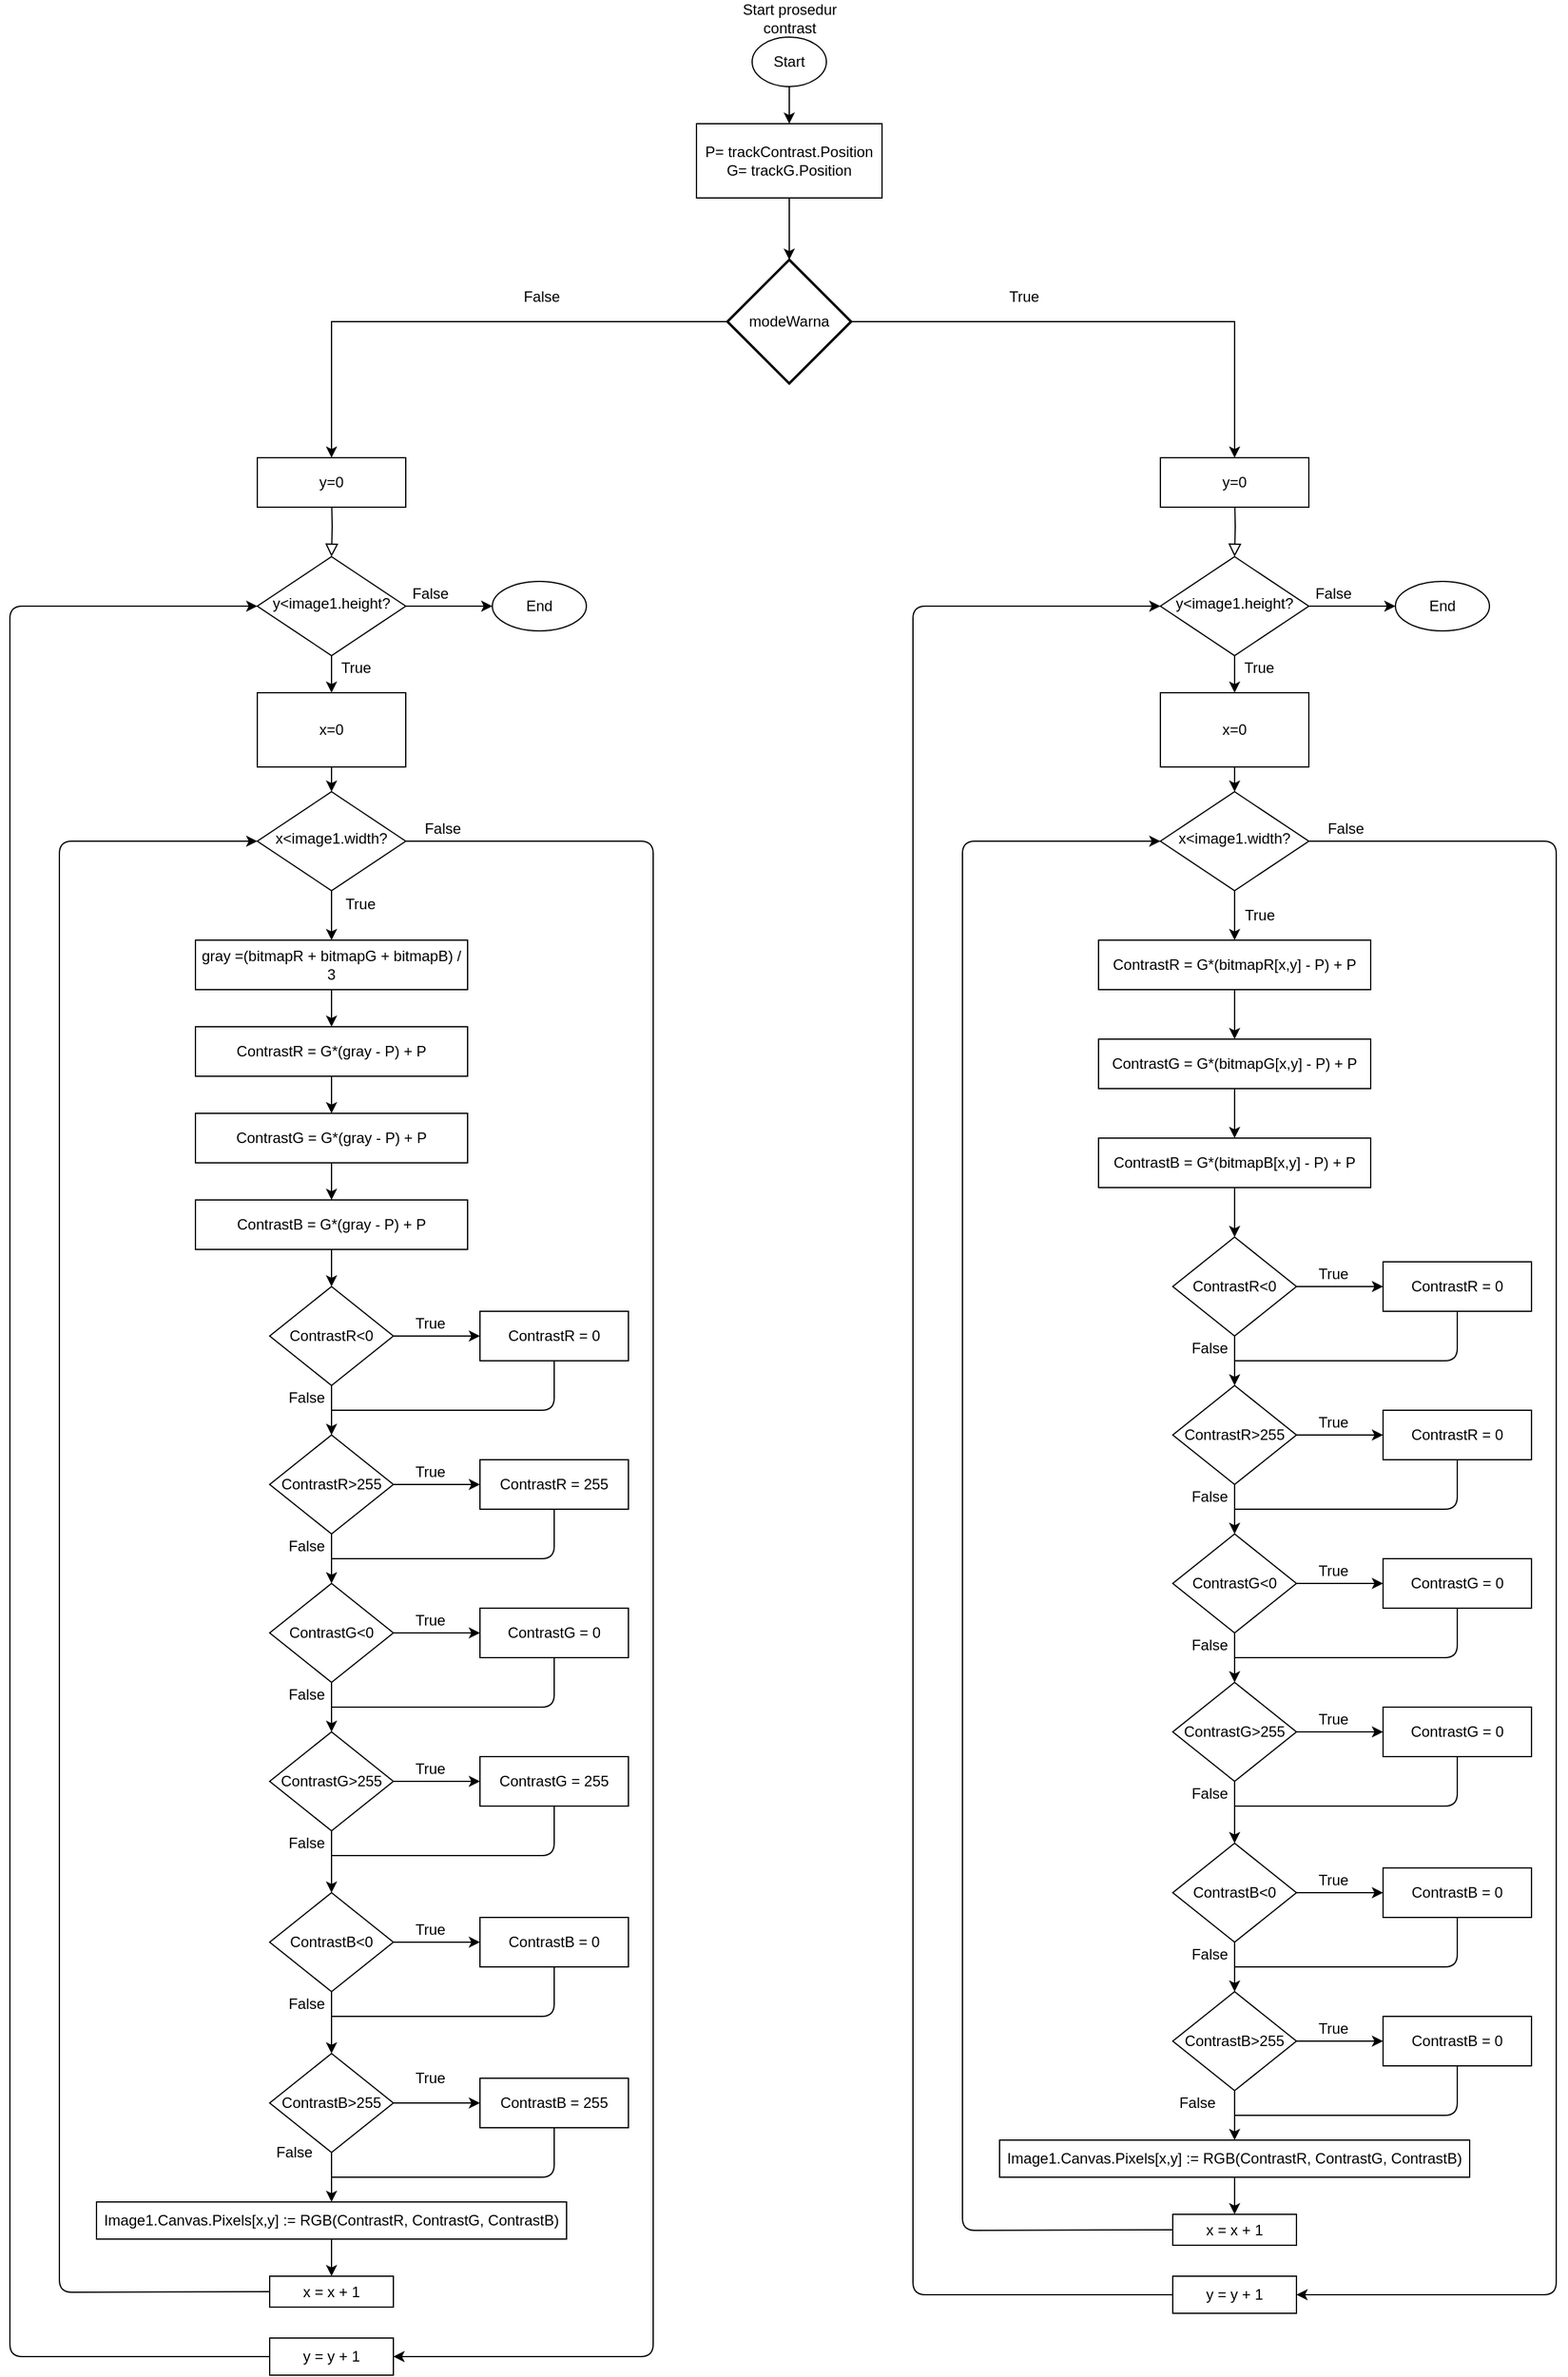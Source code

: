 <mxfile version="13.7.8" type="device"><diagram id="C5RBs43oDa-KdzZeNtuy" name="Page-1"><mxGraphModel dx="1695" dy="1648" grid="1" gridSize="10" guides="0" tooltips="1" connect="1" arrows="1" fold="1" page="1" pageScale="1" pageWidth="827" pageHeight="1169" math="0" shadow="0"><root><mxCell id="WIyWlLk6GJQsqaUBKTNV-0"/><mxCell id="WIyWlLk6GJQsqaUBKTNV-1" parent="WIyWlLk6GJQsqaUBKTNV-0"/><mxCell id="WIyWlLk6GJQsqaUBKTNV-2" value="" style="rounded=0;html=1;jettySize=auto;orthogonalLoop=1;fontSize=11;endArrow=block;endFill=0;endSize=8;strokeWidth=1;shadow=0;labelBackgroundColor=none;edgeStyle=orthogonalEdgeStyle;" parent="WIyWlLk6GJQsqaUBKTNV-1" target="WIyWlLk6GJQsqaUBKTNV-6" edge="1"><mxGeometry relative="1" as="geometry"><mxPoint x="580" y="280" as="sourcePoint"/></mxGeometry></mxCell><mxCell id="r53oP7SHYZBsYk_jPotE-47" style="edgeStyle=orthogonalEdgeStyle;rounded=0;orthogonalLoop=1;jettySize=auto;html=1;exitX=0.5;exitY=1;exitDx=0;exitDy=0;entryX=0.5;entryY=0;entryDx=0;entryDy=0;" parent="WIyWlLk6GJQsqaUBKTNV-1" source="WIyWlLk6GJQsqaUBKTNV-6" target="r53oP7SHYZBsYk_jPotE-46" edge="1"><mxGeometry relative="1" as="geometry"/></mxCell><mxCell id="WIyWlLk6GJQsqaUBKTNV-6" value="y&amp;lt;image1.height?" style="rhombus;whiteSpace=wrap;html=1;shadow=0;fontFamily=Helvetica;fontSize=12;align=center;strokeWidth=1;spacing=6;spacingTop=-4;" parent="WIyWlLk6GJQsqaUBKTNV-1" vertex="1"><mxGeometry x="520" y="330" width="120" height="80" as="geometry"/></mxCell><mxCell id="r53oP7SHYZBsYk_jPotE-50" value="" style="edgeStyle=orthogonalEdgeStyle;rounded=0;orthogonalLoop=1;jettySize=auto;html=1;" parent="WIyWlLk6GJQsqaUBKTNV-1" source="WIyWlLk6GJQsqaUBKTNV-10" target="r53oP7SHYZBsYk_jPotE-49" edge="1"><mxGeometry relative="1" as="geometry"/></mxCell><mxCell id="WIyWlLk6GJQsqaUBKTNV-10" value="x&amp;lt;image1.width?" style="rhombus;whiteSpace=wrap;html=1;shadow=0;fontFamily=Helvetica;fontSize=12;align=center;strokeWidth=1;spacing=6;spacingTop=-4;" parent="WIyWlLk6GJQsqaUBKTNV-1" vertex="1"><mxGeometry x="520" y="520" width="120" height="80" as="geometry"/></mxCell><mxCell id="r53oP7SHYZBsYk_jPotE-42" style="edgeStyle=orthogonalEdgeStyle;rounded=0;orthogonalLoop=1;jettySize=auto;html=1;exitX=0.5;exitY=1;exitDx=0;exitDy=0;entryX=0.5;entryY=0;entryDx=0;entryDy=0;" parent="WIyWlLk6GJQsqaUBKTNV-1" source="r53oP7SHYZBsYk_jPotE-0" target="r53oP7SHYZBsYk_jPotE-40" edge="1"><mxGeometry relative="1" as="geometry"/></mxCell><mxCell id="r53oP7SHYZBsYk_jPotE-0" value="Start" style="ellipse;whiteSpace=wrap;html=1;" parent="WIyWlLk6GJQsqaUBKTNV-1" vertex="1"><mxGeometry x="190" y="-90" width="60" height="40" as="geometry"/></mxCell><mxCell id="r53oP7SHYZBsYk_jPotE-1" value="&lt;div&gt;Start prosedur&lt;/div&gt;&lt;div&gt;contrast&lt;br&gt;&lt;/div&gt;" style="text;html=1;align=center;verticalAlign=middle;resizable=0;points=[];autosize=1;" parent="WIyWlLk6GJQsqaUBKTNV-1" vertex="1"><mxGeometry x="175" y="-120" width="90" height="30" as="geometry"/></mxCell><mxCell id="r53oP7SHYZBsYk_jPotE-4" value="End" style="ellipse;whiteSpace=wrap;html=1;" parent="WIyWlLk6GJQsqaUBKTNV-1" vertex="1"><mxGeometry x="710" y="350" width="76" height="40" as="geometry"/></mxCell><mxCell id="r53oP7SHYZBsYk_jPotE-5" value="False" style="text;html=1;strokeColor=none;fillColor=none;align=center;verticalAlign=middle;whiteSpace=wrap;rounded=0;" parent="WIyWlLk6GJQsqaUBKTNV-1" vertex="1"><mxGeometry x="640" y="350" width="40" height="20" as="geometry"/></mxCell><mxCell id="r53oP7SHYZBsYk_jPotE-6" value="" style="endArrow=classic;html=1;exitX=1;exitY=0.5;exitDx=0;exitDy=0;entryX=0;entryY=0.5;entryDx=0;entryDy=0;" parent="WIyWlLk6GJQsqaUBKTNV-1" source="WIyWlLk6GJQsqaUBKTNV-6" target="r53oP7SHYZBsYk_jPotE-4" edge="1"><mxGeometry width="50" height="50" relative="1" as="geometry"><mxPoint x="750" y="350" as="sourcePoint"/><mxPoint x="800" y="300" as="targetPoint"/></mxGeometry></mxCell><mxCell id="r53oP7SHYZBsYk_jPotE-9" value="True" style="text;html=1;strokeColor=none;fillColor=none;align=center;verticalAlign=middle;whiteSpace=wrap;rounded=0;" parent="WIyWlLk6GJQsqaUBKTNV-1" vertex="1"><mxGeometry x="580" y="410" width="40" height="20" as="geometry"/></mxCell><mxCell id="r53oP7SHYZBsYk_jPotE-20" value="True" style="text;html=1;align=center;verticalAlign=middle;resizable=0;points=[];autosize=1;" parent="WIyWlLk6GJQsqaUBKTNV-1" vertex="1"><mxGeometry x="580" y="610" width="40" height="20" as="geometry"/></mxCell><mxCell id="r53oP7SHYZBsYk_jPotE-59" value="" style="edgeStyle=orthogonalEdgeStyle;rounded=0;orthogonalLoop=1;jettySize=auto;html=1;" parent="WIyWlLk6GJQsqaUBKTNV-1" source="r53oP7SHYZBsYk_jPotE-31" target="r53oP7SHYZBsYk_jPotE-58" edge="1"><mxGeometry relative="1" as="geometry"/></mxCell><mxCell id="r53oP7SHYZBsYk_jPotE-31" value="ContrastR&amp;lt;0" style="rhombus;whiteSpace=wrap;html=1;" parent="WIyWlLk6GJQsqaUBKTNV-1" vertex="1"><mxGeometry x="530" y="880" width="100" height="80" as="geometry"/></mxCell><mxCell id="r53oP7SHYZBsYk_jPotE-32" value="" style="endArrow=classic;html=1;exitX=1;exitY=0.5;exitDx=0;exitDy=0;entryX=0;entryY=0.5;entryDx=0;entryDy=0;" parent="WIyWlLk6GJQsqaUBKTNV-1" source="r53oP7SHYZBsYk_jPotE-31" target="r53oP7SHYZBsYk_jPotE-56" edge="1"><mxGeometry width="50" height="50" relative="1" as="geometry"><mxPoint x="730" y="850" as="sourcePoint"/><mxPoint x="660" y="920" as="targetPoint"/></mxGeometry></mxCell><mxCell id="r53oP7SHYZBsYk_jPotE-35" value="y=0" style="rounded=0;whiteSpace=wrap;html=1;" parent="WIyWlLk6GJQsqaUBKTNV-1" vertex="1"><mxGeometry x="520" y="250" width="120" height="40" as="geometry"/></mxCell><mxCell id="7foTapLUcO082Q525-fs-1" style="edgeStyle=orthogonalEdgeStyle;rounded=0;orthogonalLoop=1;jettySize=auto;html=1;entryX=0.5;entryY=0;entryDx=0;entryDy=0;entryPerimeter=0;" parent="WIyWlLk6GJQsqaUBKTNV-1" source="r53oP7SHYZBsYk_jPotE-40" target="7foTapLUcO082Q525-fs-0" edge="1"><mxGeometry relative="1" as="geometry"/></mxCell><mxCell id="r53oP7SHYZBsYk_jPotE-40" value="&lt;div&gt;P= trackContrast.Position&lt;/div&gt;&lt;div&gt;G= trackG.Position&lt;br&gt;&lt;/div&gt;" style="rounded=0;whiteSpace=wrap;html=1;" parent="WIyWlLk6GJQsqaUBKTNV-1" vertex="1"><mxGeometry x="145" y="-20" width="150" height="60" as="geometry"/></mxCell><mxCell id="r53oP7SHYZBsYk_jPotE-48" style="edgeStyle=orthogonalEdgeStyle;rounded=0;orthogonalLoop=1;jettySize=auto;html=1;exitX=0.5;exitY=1;exitDx=0;exitDy=0;entryX=0.5;entryY=0;entryDx=0;entryDy=0;" parent="WIyWlLk6GJQsqaUBKTNV-1" source="r53oP7SHYZBsYk_jPotE-46" target="WIyWlLk6GJQsqaUBKTNV-10" edge="1"><mxGeometry relative="1" as="geometry"/></mxCell><mxCell id="r53oP7SHYZBsYk_jPotE-46" value="x=0" style="rounded=0;whiteSpace=wrap;html=1;" parent="WIyWlLk6GJQsqaUBKTNV-1" vertex="1"><mxGeometry x="520" y="440" width="120" height="60" as="geometry"/></mxCell><mxCell id="r53oP7SHYZBsYk_jPotE-53" style="edgeStyle=orthogonalEdgeStyle;rounded=0;orthogonalLoop=1;jettySize=auto;html=1;exitX=0.5;exitY=1;exitDx=0;exitDy=0;entryX=0.5;entryY=0;entryDx=0;entryDy=0;" parent="WIyWlLk6GJQsqaUBKTNV-1" source="r53oP7SHYZBsYk_jPotE-49" target="r53oP7SHYZBsYk_jPotE-51" edge="1"><mxGeometry relative="1" as="geometry"/></mxCell><mxCell id="r53oP7SHYZBsYk_jPotE-49" value="ContrastR = G*(bitmapR[x,y] - P) + P&lt;br&gt;" style="rounded=0;whiteSpace=wrap;html=1;" parent="WIyWlLk6GJQsqaUBKTNV-1" vertex="1"><mxGeometry x="470" y="640" width="220" height="40" as="geometry"/></mxCell><mxCell id="r53oP7SHYZBsYk_jPotE-54" style="edgeStyle=orthogonalEdgeStyle;rounded=0;orthogonalLoop=1;jettySize=auto;html=1;exitX=0.5;exitY=1;exitDx=0;exitDy=0;" parent="WIyWlLk6GJQsqaUBKTNV-1" source="r53oP7SHYZBsYk_jPotE-51" target="r53oP7SHYZBsYk_jPotE-52" edge="1"><mxGeometry relative="1" as="geometry"/></mxCell><mxCell id="r53oP7SHYZBsYk_jPotE-51" value="ContrastG = G*(bitmapG[x,y] - P) + P" style="rounded=0;whiteSpace=wrap;html=1;" parent="WIyWlLk6GJQsqaUBKTNV-1" vertex="1"><mxGeometry x="470" y="720" width="220" height="40" as="geometry"/></mxCell><mxCell id="r53oP7SHYZBsYk_jPotE-55" style="edgeStyle=orthogonalEdgeStyle;rounded=0;orthogonalLoop=1;jettySize=auto;html=1;exitX=0.5;exitY=1;exitDx=0;exitDy=0;entryX=0.5;entryY=0;entryDx=0;entryDy=0;" parent="WIyWlLk6GJQsqaUBKTNV-1" source="r53oP7SHYZBsYk_jPotE-52" target="r53oP7SHYZBsYk_jPotE-31" edge="1"><mxGeometry relative="1" as="geometry"/></mxCell><mxCell id="r53oP7SHYZBsYk_jPotE-52" value="ContrastB = G*(bitmapB[x,y] - P) + P" style="rounded=0;whiteSpace=wrap;html=1;" parent="WIyWlLk6GJQsqaUBKTNV-1" vertex="1"><mxGeometry x="470" y="800" width="220" height="40" as="geometry"/></mxCell><mxCell id="r53oP7SHYZBsYk_jPotE-56" value="ContrastR = 0" style="rounded=0;whiteSpace=wrap;html=1;" parent="WIyWlLk6GJQsqaUBKTNV-1" vertex="1"><mxGeometry x="700" y="900" width="120" height="40" as="geometry"/></mxCell><mxCell id="r53oP7SHYZBsYk_jPotE-57" value="True" style="text;html=1;strokeColor=none;fillColor=none;align=center;verticalAlign=middle;whiteSpace=wrap;rounded=0;" parent="WIyWlLk6GJQsqaUBKTNV-1" vertex="1"><mxGeometry x="640" y="900" width="40" height="20" as="geometry"/></mxCell><mxCell id="r53oP7SHYZBsYk_jPotE-63" value="" style="edgeStyle=orthogonalEdgeStyle;rounded=0;orthogonalLoop=1;jettySize=auto;html=1;" parent="WIyWlLk6GJQsqaUBKTNV-1" source="r53oP7SHYZBsYk_jPotE-58" target="r53oP7SHYZBsYk_jPotE-62" edge="1"><mxGeometry relative="1" as="geometry"/></mxCell><mxCell id="r53oP7SHYZBsYk_jPotE-68" value="" style="edgeStyle=orthogonalEdgeStyle;rounded=0;orthogonalLoop=1;jettySize=auto;html=1;" parent="WIyWlLk6GJQsqaUBKTNV-1" source="r53oP7SHYZBsYk_jPotE-58" target="r53oP7SHYZBsYk_jPotE-64" edge="1"><mxGeometry relative="1" as="geometry"/></mxCell><mxCell id="r53oP7SHYZBsYk_jPotE-58" value="ContrastR&amp;gt;255" style="rhombus;whiteSpace=wrap;html=1;" parent="WIyWlLk6GJQsqaUBKTNV-1" vertex="1"><mxGeometry x="530" y="1000" width="100" height="80" as="geometry"/></mxCell><mxCell id="r53oP7SHYZBsYk_jPotE-60" value="" style="endArrow=none;html=1;entryX=0.5;entryY=1;entryDx=0;entryDy=0;" parent="WIyWlLk6GJQsqaUBKTNV-1" target="r53oP7SHYZBsYk_jPotE-56" edge="1"><mxGeometry width="50" height="50" relative="1" as="geometry"><mxPoint x="580" y="980" as="sourcePoint"/><mxPoint x="750" y="940" as="targetPoint"/><Array as="points"><mxPoint x="760" y="980"/></Array></mxGeometry></mxCell><mxCell id="r53oP7SHYZBsYk_jPotE-61" value="False" style="text;html=1;strokeColor=none;fillColor=none;align=center;verticalAlign=middle;whiteSpace=wrap;rounded=0;" parent="WIyWlLk6GJQsqaUBKTNV-1" vertex="1"><mxGeometry x="540" y="1450" width="40" height="20" as="geometry"/></mxCell><mxCell id="r53oP7SHYZBsYk_jPotE-62" value="ContrastR = 0" style="rounded=0;whiteSpace=wrap;html=1;" parent="WIyWlLk6GJQsqaUBKTNV-1" vertex="1"><mxGeometry x="700" y="1020" width="120" height="40" as="geometry"/></mxCell><mxCell id="r53oP7SHYZBsYk_jPotE-67" value="" style="edgeStyle=orthogonalEdgeStyle;rounded=0;orthogonalLoop=1;jettySize=auto;html=1;" parent="WIyWlLk6GJQsqaUBKTNV-1" source="r53oP7SHYZBsYk_jPotE-64" target="r53oP7SHYZBsYk_jPotE-66" edge="1"><mxGeometry relative="1" as="geometry"/></mxCell><mxCell id="r53oP7SHYZBsYk_jPotE-72" value="" style="edgeStyle=orthogonalEdgeStyle;rounded=0;orthogonalLoop=1;jettySize=auto;html=1;" parent="WIyWlLk6GJQsqaUBKTNV-1" source="r53oP7SHYZBsYk_jPotE-64" target="r53oP7SHYZBsYk_jPotE-69" edge="1"><mxGeometry relative="1" as="geometry"/></mxCell><mxCell id="r53oP7SHYZBsYk_jPotE-64" value="ContrastG&amp;lt;0" style="rhombus;whiteSpace=wrap;html=1;" parent="WIyWlLk6GJQsqaUBKTNV-1" vertex="1"><mxGeometry x="530" y="1120" width="100" height="80" as="geometry"/></mxCell><mxCell id="r53oP7SHYZBsYk_jPotE-66" value="ContrastG = 0" style="rounded=0;whiteSpace=wrap;html=1;" parent="WIyWlLk6GJQsqaUBKTNV-1" vertex="1"><mxGeometry x="700" y="1140" width="120" height="40" as="geometry"/></mxCell><mxCell id="r53oP7SHYZBsYk_jPotE-71" value="" style="edgeStyle=orthogonalEdgeStyle;rounded=0;orthogonalLoop=1;jettySize=auto;html=1;" parent="WIyWlLk6GJQsqaUBKTNV-1" source="r53oP7SHYZBsYk_jPotE-69" target="r53oP7SHYZBsYk_jPotE-70" edge="1"><mxGeometry relative="1" as="geometry"/></mxCell><mxCell id="r53oP7SHYZBsYk_jPotE-74" value="" style="edgeStyle=orthogonalEdgeStyle;rounded=0;orthogonalLoop=1;jettySize=auto;html=1;" parent="WIyWlLk6GJQsqaUBKTNV-1" source="r53oP7SHYZBsYk_jPotE-69" target="r53oP7SHYZBsYk_jPotE-73" edge="1"><mxGeometry relative="1" as="geometry"/></mxCell><mxCell id="r53oP7SHYZBsYk_jPotE-69" value="ContrastG&amp;gt;255" style="rhombus;whiteSpace=wrap;html=1;" parent="WIyWlLk6GJQsqaUBKTNV-1" vertex="1"><mxGeometry x="530" y="1240" width="100" height="80" as="geometry"/></mxCell><mxCell id="r53oP7SHYZBsYk_jPotE-70" value="ContrastG = 0" style="rounded=0;whiteSpace=wrap;html=1;" parent="WIyWlLk6GJQsqaUBKTNV-1" vertex="1"><mxGeometry x="700" y="1260" width="120" height="40" as="geometry"/></mxCell><mxCell id="r53oP7SHYZBsYk_jPotE-79" value="" style="edgeStyle=orthogonalEdgeStyle;rounded=0;orthogonalLoop=1;jettySize=auto;html=1;" parent="WIyWlLk6GJQsqaUBKTNV-1" source="r53oP7SHYZBsYk_jPotE-73" target="r53oP7SHYZBsYk_jPotE-78" edge="1"><mxGeometry relative="1" as="geometry"/></mxCell><mxCell id="r53oP7SHYZBsYk_jPotE-81" value="" style="edgeStyle=orthogonalEdgeStyle;rounded=0;orthogonalLoop=1;jettySize=auto;html=1;" parent="WIyWlLk6GJQsqaUBKTNV-1" source="r53oP7SHYZBsYk_jPotE-73" target="r53oP7SHYZBsYk_jPotE-80" edge="1"><mxGeometry relative="1" as="geometry"/></mxCell><mxCell id="r53oP7SHYZBsYk_jPotE-73" value="ContrastB&amp;lt;0" style="rhombus;whiteSpace=wrap;html=1;" parent="WIyWlLk6GJQsqaUBKTNV-1" vertex="1"><mxGeometry x="530" y="1370" width="100" height="80" as="geometry"/></mxCell><mxCell id="r53oP7SHYZBsYk_jPotE-75" value="" style="endArrow=none;html=1;entryX=0.5;entryY=1;entryDx=0;entryDy=0;" parent="WIyWlLk6GJQsqaUBKTNV-1" edge="1"><mxGeometry width="50" height="50" relative="1" as="geometry"><mxPoint x="580" y="1100" as="sourcePoint"/><mxPoint x="760" y="1060" as="targetPoint"/><Array as="points"><mxPoint x="760" y="1100"/></Array></mxGeometry></mxCell><mxCell id="r53oP7SHYZBsYk_jPotE-76" value="" style="endArrow=none;html=1;entryX=0.5;entryY=1;entryDx=0;entryDy=0;" parent="WIyWlLk6GJQsqaUBKTNV-1" edge="1"><mxGeometry width="50" height="50" relative="1" as="geometry"><mxPoint x="580" y="1220" as="sourcePoint"/><mxPoint x="760" y="1180" as="targetPoint"/><Array as="points"><mxPoint x="760" y="1220"/></Array></mxGeometry></mxCell><mxCell id="r53oP7SHYZBsYk_jPotE-77" value="" style="endArrow=none;html=1;entryX=0.5;entryY=1;entryDx=0;entryDy=0;" parent="WIyWlLk6GJQsqaUBKTNV-1" edge="1"><mxGeometry width="50" height="50" relative="1" as="geometry"><mxPoint x="580" y="1340" as="sourcePoint"/><mxPoint x="760" y="1300" as="targetPoint"/><Array as="points"><mxPoint x="760" y="1340"/></Array></mxGeometry></mxCell><mxCell id="r53oP7SHYZBsYk_jPotE-78" value="ContrastB = 0" style="rounded=0;whiteSpace=wrap;html=1;" parent="WIyWlLk6GJQsqaUBKTNV-1" vertex="1"><mxGeometry x="700" y="1390" width="120" height="40" as="geometry"/></mxCell><mxCell id="r53oP7SHYZBsYk_jPotE-84" value="" style="edgeStyle=orthogonalEdgeStyle;rounded=0;orthogonalLoop=1;jettySize=auto;html=1;" parent="WIyWlLk6GJQsqaUBKTNV-1" source="r53oP7SHYZBsYk_jPotE-80" target="r53oP7SHYZBsYk_jPotE-82" edge="1"><mxGeometry relative="1" as="geometry"/></mxCell><mxCell id="r53oP7SHYZBsYk_jPotE-101" value="" style="edgeStyle=orthogonalEdgeStyle;rounded=0;orthogonalLoop=1;jettySize=auto;html=1;" parent="WIyWlLk6GJQsqaUBKTNV-1" source="r53oP7SHYZBsYk_jPotE-80" target="r53oP7SHYZBsYk_jPotE-100" edge="1"><mxGeometry relative="1" as="geometry"/></mxCell><mxCell id="r53oP7SHYZBsYk_jPotE-80" value="ContrastB&amp;gt;255" style="rhombus;whiteSpace=wrap;html=1;" parent="WIyWlLk6GJQsqaUBKTNV-1" vertex="1"><mxGeometry x="530" y="1490" width="100" height="80" as="geometry"/></mxCell><mxCell id="r53oP7SHYZBsYk_jPotE-82" value="ContrastB = 0" style="rounded=0;whiteSpace=wrap;html=1;" parent="WIyWlLk6GJQsqaUBKTNV-1" vertex="1"><mxGeometry x="700" y="1510" width="120" height="40" as="geometry"/></mxCell><mxCell id="r53oP7SHYZBsYk_jPotE-85" value="" style="endArrow=none;html=1;entryX=0.5;entryY=1;entryDx=0;entryDy=0;" parent="WIyWlLk6GJQsqaUBKTNV-1" edge="1"><mxGeometry width="50" height="50" relative="1" as="geometry"><mxPoint x="580" y="1470" as="sourcePoint"/><mxPoint x="760" y="1430" as="targetPoint"/><Array as="points"><mxPoint x="760" y="1470"/></Array></mxGeometry></mxCell><mxCell id="r53oP7SHYZBsYk_jPotE-86" value="" style="endArrow=none;html=1;entryX=0.5;entryY=1;entryDx=0;entryDy=0;" parent="WIyWlLk6GJQsqaUBKTNV-1" edge="1"><mxGeometry width="50" height="50" relative="1" as="geometry"><mxPoint x="580" y="1590" as="sourcePoint"/><mxPoint x="760" y="1550" as="targetPoint"/><Array as="points"><mxPoint x="760" y="1590"/></Array></mxGeometry></mxCell><mxCell id="r53oP7SHYZBsYk_jPotE-87" value="True" style="text;html=1;strokeColor=none;fillColor=none;align=center;verticalAlign=middle;whiteSpace=wrap;rounded=0;" parent="WIyWlLk6GJQsqaUBKTNV-1" vertex="1"><mxGeometry x="640" y="1260" width="40" height="20" as="geometry"/></mxCell><mxCell id="r53oP7SHYZBsYk_jPotE-88" value="False" style="text;html=1;strokeColor=none;fillColor=none;align=center;verticalAlign=middle;whiteSpace=wrap;rounded=0;" parent="WIyWlLk6GJQsqaUBKTNV-1" vertex="1"><mxGeometry x="540" y="960" width="40" height="20" as="geometry"/></mxCell><mxCell id="r53oP7SHYZBsYk_jPotE-89" value="True" style="text;html=1;strokeColor=none;fillColor=none;align=center;verticalAlign=middle;whiteSpace=wrap;rounded=0;" parent="WIyWlLk6GJQsqaUBKTNV-1" vertex="1"><mxGeometry x="640" y="1020" width="40" height="20" as="geometry"/></mxCell><mxCell id="r53oP7SHYZBsYk_jPotE-90" value="False" style="text;html=1;strokeColor=none;fillColor=none;align=center;verticalAlign=middle;whiteSpace=wrap;rounded=0;" parent="WIyWlLk6GJQsqaUBKTNV-1" vertex="1"><mxGeometry x="540" y="1200" width="40" height="20" as="geometry"/></mxCell><mxCell id="r53oP7SHYZBsYk_jPotE-91" value="True" style="text;html=1;strokeColor=none;fillColor=none;align=center;verticalAlign=middle;whiteSpace=wrap;rounded=0;" parent="WIyWlLk6GJQsqaUBKTNV-1" vertex="1"><mxGeometry x="640" y="1390" width="40" height="20" as="geometry"/></mxCell><mxCell id="r53oP7SHYZBsYk_jPotE-92" value="False" style="text;html=1;strokeColor=none;fillColor=none;align=center;verticalAlign=middle;whiteSpace=wrap;rounded=0;" parent="WIyWlLk6GJQsqaUBKTNV-1" vertex="1"><mxGeometry x="540" y="1080" width="40" height="20" as="geometry"/></mxCell><mxCell id="r53oP7SHYZBsYk_jPotE-93" value="True" style="text;html=1;strokeColor=none;fillColor=none;align=center;verticalAlign=middle;whiteSpace=wrap;rounded=0;" parent="WIyWlLk6GJQsqaUBKTNV-1" vertex="1"><mxGeometry x="640" y="1140" width="40" height="20" as="geometry"/></mxCell><mxCell id="r53oP7SHYZBsYk_jPotE-94" value="False" style="text;html=1;strokeColor=none;fillColor=none;align=center;verticalAlign=middle;whiteSpace=wrap;rounded=0;" parent="WIyWlLk6GJQsqaUBKTNV-1" vertex="1"><mxGeometry x="540" y="1320" width="40" height="20" as="geometry"/></mxCell><mxCell id="r53oP7SHYZBsYk_jPotE-98" value="True" style="text;html=1;strokeColor=none;fillColor=none;align=center;verticalAlign=middle;whiteSpace=wrap;rounded=0;" parent="WIyWlLk6GJQsqaUBKTNV-1" vertex="1"><mxGeometry x="640" y="1510" width="40" height="20" as="geometry"/></mxCell><mxCell id="r53oP7SHYZBsYk_jPotE-99" value="False" style="text;html=1;strokeColor=none;fillColor=none;align=center;verticalAlign=middle;whiteSpace=wrap;rounded=0;" parent="WIyWlLk6GJQsqaUBKTNV-1" vertex="1"><mxGeometry x="530" y="1570" width="40" height="20" as="geometry"/></mxCell><mxCell id="r53oP7SHYZBsYk_jPotE-105" value="" style="edgeStyle=orthogonalEdgeStyle;rounded=0;orthogonalLoop=1;jettySize=auto;html=1;" parent="WIyWlLk6GJQsqaUBKTNV-1" source="r53oP7SHYZBsYk_jPotE-100" target="r53oP7SHYZBsYk_jPotE-104" edge="1"><mxGeometry relative="1" as="geometry"/></mxCell><mxCell id="r53oP7SHYZBsYk_jPotE-100" value="Image1.Canvas.Pixels[x,y] := RGB(ContrastR, ContrastG, ContrastB)" style="whiteSpace=wrap;html=1;" parent="WIyWlLk6GJQsqaUBKTNV-1" vertex="1"><mxGeometry x="390" y="1610" width="380" height="30" as="geometry"/></mxCell><mxCell id="r53oP7SHYZBsYk_jPotE-104" value="x = x + 1" style="whiteSpace=wrap;html=1;" parent="WIyWlLk6GJQsqaUBKTNV-1" vertex="1"><mxGeometry x="530" y="1670" width="100" height="25" as="geometry"/></mxCell><mxCell id="r53oP7SHYZBsYk_jPotE-106" value="" style="endArrow=classic;html=1;exitX=0;exitY=0.5;exitDx=0;exitDy=0;entryX=0;entryY=0.5;entryDx=0;entryDy=0;" parent="WIyWlLk6GJQsqaUBKTNV-1" source="r53oP7SHYZBsYk_jPotE-104" target="WIyWlLk6GJQsqaUBKTNV-10" edge="1"><mxGeometry width="50" height="50" relative="1" as="geometry"><mxPoint x="490" y="1700" as="sourcePoint"/><mxPoint x="360" y="1683" as="targetPoint"/><Array as="points"><mxPoint x="360" y="1683"/><mxPoint x="360" y="560"/></Array></mxGeometry></mxCell><mxCell id="r53oP7SHYZBsYk_jPotE-107" value="y = y + 1" style="rounded=0;whiteSpace=wrap;html=1;" parent="WIyWlLk6GJQsqaUBKTNV-1" vertex="1"><mxGeometry x="530" y="1720" width="100" height="30" as="geometry"/></mxCell><mxCell id="r53oP7SHYZBsYk_jPotE-108" value="" style="endArrow=classic;html=1;exitX=1;exitY=0.5;exitDx=0;exitDy=0;entryX=1;entryY=0.5;entryDx=0;entryDy=0;" parent="WIyWlLk6GJQsqaUBKTNV-1" source="WIyWlLk6GJQsqaUBKTNV-10" target="r53oP7SHYZBsYk_jPotE-107" edge="1"><mxGeometry width="50" height="50" relative="1" as="geometry"><mxPoint x="730" y="630" as="sourcePoint"/><mxPoint x="780" y="580" as="targetPoint"/><Array as="points"><mxPoint x="840" y="560"/><mxPoint x="840" y="1735"/></Array></mxGeometry></mxCell><mxCell id="r53oP7SHYZBsYk_jPotE-110" value="" style="endArrow=classic;html=1;exitX=0;exitY=0.5;exitDx=0;exitDy=0;entryX=0;entryY=0.5;entryDx=0;entryDy=0;" parent="WIyWlLk6GJQsqaUBKTNV-1" source="r53oP7SHYZBsYk_jPotE-107" target="WIyWlLk6GJQsqaUBKTNV-6" edge="1"><mxGeometry width="50" height="50" relative="1" as="geometry"><mxPoint x="440" y="1750" as="sourcePoint"/><mxPoint x="320" y="1735" as="targetPoint"/><Array as="points"><mxPoint x="320" y="1735"/><mxPoint x="320" y="370"/></Array></mxGeometry></mxCell><mxCell id="r53oP7SHYZBsYk_jPotE-111" value="False" style="text;html=1;strokeColor=none;fillColor=none;align=center;verticalAlign=middle;whiteSpace=wrap;rounded=0;" parent="WIyWlLk6GJQsqaUBKTNV-1" vertex="1"><mxGeometry x="650" y="540" width="40" height="20" as="geometry"/></mxCell><mxCell id="7foTapLUcO082Q525-fs-2" style="edgeStyle=orthogonalEdgeStyle;rounded=0;orthogonalLoop=1;jettySize=auto;html=1;" parent="WIyWlLk6GJQsqaUBKTNV-1" source="7foTapLUcO082Q525-fs-0" target="r53oP7SHYZBsYk_jPotE-35" edge="1"><mxGeometry relative="1" as="geometry"/></mxCell><mxCell id="7foTapLUcO082Q525-fs-72" style="edgeStyle=orthogonalEdgeStyle;rounded=0;orthogonalLoop=1;jettySize=auto;html=1;entryX=0.5;entryY=0;entryDx=0;entryDy=0;" parent="WIyWlLk6GJQsqaUBKTNV-1" source="7foTapLUcO082Q525-fs-0" target="7foTapLUcO082Q525-fs-16" edge="1"><mxGeometry relative="1" as="geometry"/></mxCell><mxCell id="7foTapLUcO082Q525-fs-0" value="modeWarna" style="strokeWidth=2;html=1;shape=mxgraph.flowchart.decision;whiteSpace=wrap;" parent="WIyWlLk6GJQsqaUBKTNV-1" vertex="1"><mxGeometry x="170" y="90" width="100" height="100" as="geometry"/></mxCell><mxCell id="7foTapLUcO082Q525-fs-3" value="" style="rounded=0;html=1;jettySize=auto;orthogonalLoop=1;fontSize=11;endArrow=block;endFill=0;endSize=8;strokeWidth=1;shadow=0;labelBackgroundColor=none;edgeStyle=orthogonalEdgeStyle;" parent="WIyWlLk6GJQsqaUBKTNV-1" target="7foTapLUcO082Q525-fs-5" edge="1"><mxGeometry relative="1" as="geometry"><mxPoint x="-150" y="280" as="sourcePoint"/></mxGeometry></mxCell><mxCell id="7foTapLUcO082Q525-fs-4" style="edgeStyle=orthogonalEdgeStyle;rounded=0;orthogonalLoop=1;jettySize=auto;html=1;exitX=0.5;exitY=1;exitDx=0;exitDy=0;entryX=0.5;entryY=0;entryDx=0;entryDy=0;" parent="WIyWlLk6GJQsqaUBKTNV-1" source="7foTapLUcO082Q525-fs-5" target="7foTapLUcO082Q525-fs-18" edge="1"><mxGeometry relative="1" as="geometry"/></mxCell><mxCell id="7foTapLUcO082Q525-fs-5" value="y&amp;lt;image1.height?" style="rhombus;whiteSpace=wrap;html=1;shadow=0;fontFamily=Helvetica;fontSize=12;align=center;strokeWidth=1;spacing=6;spacingTop=-4;" parent="WIyWlLk6GJQsqaUBKTNV-1" vertex="1"><mxGeometry x="-210" y="330" width="120" height="80" as="geometry"/></mxCell><mxCell id="7foTapLUcO082Q525-fs-6" value="" style="edgeStyle=orthogonalEdgeStyle;rounded=0;orthogonalLoop=1;jettySize=auto;html=1;exitX=0.5;exitY=1;exitDx=0;exitDy=0;" parent="WIyWlLk6GJQsqaUBKTNV-1" source="7foTapLUcO082Q525-fs-80" target="7foTapLUcO082Q525-fs-20" edge="1"><mxGeometry relative="1" as="geometry"/></mxCell><mxCell id="Vb3C4u07JeceHANXkCuv-0" style="edgeStyle=orthogonalEdgeStyle;rounded=0;orthogonalLoop=1;jettySize=auto;html=1;exitX=0.5;exitY=1;exitDx=0;exitDy=0;" edge="1" parent="WIyWlLk6GJQsqaUBKTNV-1" source="7foTapLUcO082Q525-fs-7" target="7foTapLUcO082Q525-fs-80"><mxGeometry relative="1" as="geometry"/></mxCell><mxCell id="7foTapLUcO082Q525-fs-7" value="x&amp;lt;image1.width?" style="rhombus;whiteSpace=wrap;html=1;shadow=0;fontFamily=Helvetica;fontSize=12;align=center;strokeWidth=1;spacing=6;spacingTop=-4;" parent="WIyWlLk6GJQsqaUBKTNV-1" vertex="1"><mxGeometry x="-210" y="520" width="120" height="80" as="geometry"/></mxCell><mxCell id="7foTapLUcO082Q525-fs-8" value="End" style="ellipse;whiteSpace=wrap;html=1;" parent="WIyWlLk6GJQsqaUBKTNV-1" vertex="1"><mxGeometry x="-20" y="350" width="76" height="40" as="geometry"/></mxCell><mxCell id="7foTapLUcO082Q525-fs-9" value="False" style="text;html=1;strokeColor=none;fillColor=none;align=center;verticalAlign=middle;whiteSpace=wrap;rounded=0;" parent="WIyWlLk6GJQsqaUBKTNV-1" vertex="1"><mxGeometry x="-90" y="350" width="40" height="20" as="geometry"/></mxCell><mxCell id="7foTapLUcO082Q525-fs-10" value="" style="endArrow=classic;html=1;exitX=1;exitY=0.5;exitDx=0;exitDy=0;entryX=0;entryY=0.5;entryDx=0;entryDy=0;" parent="WIyWlLk6GJQsqaUBKTNV-1" source="7foTapLUcO082Q525-fs-5" target="7foTapLUcO082Q525-fs-8" edge="1"><mxGeometry width="50" height="50" relative="1" as="geometry"><mxPoint x="20" y="350" as="sourcePoint"/><mxPoint x="70" y="300" as="targetPoint"/></mxGeometry></mxCell><mxCell id="7foTapLUcO082Q525-fs-11" value="True" style="text;html=1;strokeColor=none;fillColor=none;align=center;verticalAlign=middle;whiteSpace=wrap;rounded=0;" parent="WIyWlLk6GJQsqaUBKTNV-1" vertex="1"><mxGeometry x="-150" y="410" width="40" height="20" as="geometry"/></mxCell><mxCell id="7foTapLUcO082Q525-fs-12" value="True" style="text;html=1;align=center;verticalAlign=middle;resizable=0;points=[];autosize=1;" parent="WIyWlLk6GJQsqaUBKTNV-1" vertex="1"><mxGeometry x="-147" y="601" width="40" height="20" as="geometry"/></mxCell><mxCell id="7foTapLUcO082Q525-fs-13" value="" style="edgeStyle=orthogonalEdgeStyle;rounded=0;orthogonalLoop=1;jettySize=auto;html=1;" parent="WIyWlLk6GJQsqaUBKTNV-1" source="7foTapLUcO082Q525-fs-14" target="7foTapLUcO082Q525-fs-29" edge="1"><mxGeometry relative="1" as="geometry"/></mxCell><mxCell id="7foTapLUcO082Q525-fs-14" value="ContrastR&amp;lt;0" style="rhombus;whiteSpace=wrap;html=1;" parent="WIyWlLk6GJQsqaUBKTNV-1" vertex="1"><mxGeometry x="-200" y="920" width="100" height="80" as="geometry"/></mxCell><mxCell id="7foTapLUcO082Q525-fs-15" value="" style="endArrow=classic;html=1;exitX=1;exitY=0.5;exitDx=0;exitDy=0;entryX=0;entryY=0.5;entryDx=0;entryDy=0;" parent="WIyWlLk6GJQsqaUBKTNV-1" source="7foTapLUcO082Q525-fs-14" target="7foTapLUcO082Q525-fs-25" edge="1"><mxGeometry width="50" height="50" relative="1" as="geometry"><mxPoint y="890" as="sourcePoint"/><mxPoint x="-70" y="960" as="targetPoint"/></mxGeometry></mxCell><mxCell id="7foTapLUcO082Q525-fs-16" value="y=0" style="rounded=0;whiteSpace=wrap;html=1;" parent="WIyWlLk6GJQsqaUBKTNV-1" vertex="1"><mxGeometry x="-210" y="250" width="120" height="40" as="geometry"/></mxCell><mxCell id="7foTapLUcO082Q525-fs-17" style="edgeStyle=orthogonalEdgeStyle;rounded=0;orthogonalLoop=1;jettySize=auto;html=1;exitX=0.5;exitY=1;exitDx=0;exitDy=0;entryX=0.5;entryY=0;entryDx=0;entryDy=0;" parent="WIyWlLk6GJQsqaUBKTNV-1" source="7foTapLUcO082Q525-fs-18" target="7foTapLUcO082Q525-fs-7" edge="1"><mxGeometry relative="1" as="geometry"/></mxCell><mxCell id="7foTapLUcO082Q525-fs-18" value="x=0" style="rounded=0;whiteSpace=wrap;html=1;" parent="WIyWlLk6GJQsqaUBKTNV-1" vertex="1"><mxGeometry x="-210" y="440" width="120" height="60" as="geometry"/></mxCell><mxCell id="7foTapLUcO082Q525-fs-19" style="edgeStyle=orthogonalEdgeStyle;rounded=0;orthogonalLoop=1;jettySize=auto;html=1;exitX=0.5;exitY=1;exitDx=0;exitDy=0;entryX=0.5;entryY=0;entryDx=0;entryDy=0;" parent="WIyWlLk6GJQsqaUBKTNV-1" source="7foTapLUcO082Q525-fs-20" target="7foTapLUcO082Q525-fs-22" edge="1"><mxGeometry relative="1" as="geometry"/></mxCell><mxCell id="7foTapLUcO082Q525-fs-20" value="ContrastR = G*(gray - P) + P" style="rounded=0;whiteSpace=wrap;html=1;" parent="WIyWlLk6GJQsqaUBKTNV-1" vertex="1"><mxGeometry x="-260" y="710" width="220" height="40" as="geometry"/></mxCell><mxCell id="7foTapLUcO082Q525-fs-21" style="edgeStyle=orthogonalEdgeStyle;rounded=0;orthogonalLoop=1;jettySize=auto;html=1;exitX=0.5;exitY=1;exitDx=0;exitDy=0;" parent="WIyWlLk6GJQsqaUBKTNV-1" source="7foTapLUcO082Q525-fs-22" target="7foTapLUcO082Q525-fs-24" edge="1"><mxGeometry relative="1" as="geometry"/></mxCell><mxCell id="7foTapLUcO082Q525-fs-22" value="ContrastG = G*(gray - P) + P" style="rounded=0;whiteSpace=wrap;html=1;" parent="WIyWlLk6GJQsqaUBKTNV-1" vertex="1"><mxGeometry x="-260" y="780" width="220" height="40" as="geometry"/></mxCell><mxCell id="7foTapLUcO082Q525-fs-23" style="edgeStyle=orthogonalEdgeStyle;rounded=0;orthogonalLoop=1;jettySize=auto;html=1;exitX=0.5;exitY=1;exitDx=0;exitDy=0;entryX=0.5;entryY=0;entryDx=0;entryDy=0;" parent="WIyWlLk6GJQsqaUBKTNV-1" source="7foTapLUcO082Q525-fs-24" target="7foTapLUcO082Q525-fs-14" edge="1"><mxGeometry relative="1" as="geometry"/></mxCell><mxCell id="7foTapLUcO082Q525-fs-24" value="ContrastB = G*(gray - P) + P" style="rounded=0;whiteSpace=wrap;html=1;" parent="WIyWlLk6GJQsqaUBKTNV-1" vertex="1"><mxGeometry x="-260" y="850" width="220" height="40" as="geometry"/></mxCell><mxCell id="7foTapLUcO082Q525-fs-25" value="ContrastR = 0" style="rounded=0;whiteSpace=wrap;html=1;" parent="WIyWlLk6GJQsqaUBKTNV-1" vertex="1"><mxGeometry x="-30" y="940" width="120" height="40" as="geometry"/></mxCell><mxCell id="7foTapLUcO082Q525-fs-26" value="True" style="text;html=1;strokeColor=none;fillColor=none;align=center;verticalAlign=middle;whiteSpace=wrap;rounded=0;" parent="WIyWlLk6GJQsqaUBKTNV-1" vertex="1"><mxGeometry x="-90" y="940" width="40" height="20" as="geometry"/></mxCell><mxCell id="7foTapLUcO082Q525-fs-27" value="" style="edgeStyle=orthogonalEdgeStyle;rounded=0;orthogonalLoop=1;jettySize=auto;html=1;" parent="WIyWlLk6GJQsqaUBKTNV-1" source="7foTapLUcO082Q525-fs-29" target="7foTapLUcO082Q525-fs-32" edge="1"><mxGeometry relative="1" as="geometry"/></mxCell><mxCell id="7foTapLUcO082Q525-fs-28" value="" style="edgeStyle=orthogonalEdgeStyle;rounded=0;orthogonalLoop=1;jettySize=auto;html=1;" parent="WIyWlLk6GJQsqaUBKTNV-1" source="7foTapLUcO082Q525-fs-29" target="7foTapLUcO082Q525-fs-35" edge="1"><mxGeometry relative="1" as="geometry"/></mxCell><mxCell id="7foTapLUcO082Q525-fs-29" value="ContrastR&amp;gt;255" style="rhombus;whiteSpace=wrap;html=1;" parent="WIyWlLk6GJQsqaUBKTNV-1" vertex="1"><mxGeometry x="-200" y="1040" width="100" height="80" as="geometry"/></mxCell><mxCell id="7foTapLUcO082Q525-fs-30" value="" style="endArrow=none;html=1;entryX=0.5;entryY=1;entryDx=0;entryDy=0;" parent="WIyWlLk6GJQsqaUBKTNV-1" target="7foTapLUcO082Q525-fs-25" edge="1"><mxGeometry width="50" height="50" relative="1" as="geometry"><mxPoint x="-150" y="1020" as="sourcePoint"/><mxPoint x="20" y="980" as="targetPoint"/><Array as="points"><mxPoint x="30" y="1020"/></Array></mxGeometry></mxCell><mxCell id="7foTapLUcO082Q525-fs-31" value="False" style="text;html=1;strokeColor=none;fillColor=none;align=center;verticalAlign=middle;whiteSpace=wrap;rounded=0;" parent="WIyWlLk6GJQsqaUBKTNV-1" vertex="1"><mxGeometry x="-190" y="1490" width="40" height="20" as="geometry"/></mxCell><mxCell id="7foTapLUcO082Q525-fs-32" value="ContrastR = 255" style="rounded=0;whiteSpace=wrap;html=1;" parent="WIyWlLk6GJQsqaUBKTNV-1" vertex="1"><mxGeometry x="-30" y="1060" width="120" height="40" as="geometry"/></mxCell><mxCell id="7foTapLUcO082Q525-fs-33" value="" style="edgeStyle=orthogonalEdgeStyle;rounded=0;orthogonalLoop=1;jettySize=auto;html=1;" parent="WIyWlLk6GJQsqaUBKTNV-1" source="7foTapLUcO082Q525-fs-35" target="7foTapLUcO082Q525-fs-36" edge="1"><mxGeometry relative="1" as="geometry"/></mxCell><mxCell id="7foTapLUcO082Q525-fs-34" value="" style="edgeStyle=orthogonalEdgeStyle;rounded=0;orthogonalLoop=1;jettySize=auto;html=1;" parent="WIyWlLk6GJQsqaUBKTNV-1" source="7foTapLUcO082Q525-fs-35" target="7foTapLUcO082Q525-fs-39" edge="1"><mxGeometry relative="1" as="geometry"/></mxCell><mxCell id="7foTapLUcO082Q525-fs-35" value="ContrastG&amp;lt;0" style="rhombus;whiteSpace=wrap;html=1;" parent="WIyWlLk6GJQsqaUBKTNV-1" vertex="1"><mxGeometry x="-200" y="1160" width="100" height="80" as="geometry"/></mxCell><mxCell id="7foTapLUcO082Q525-fs-36" value="ContrastG = 0" style="rounded=0;whiteSpace=wrap;html=1;" parent="WIyWlLk6GJQsqaUBKTNV-1" vertex="1"><mxGeometry x="-30" y="1180" width="120" height="40" as="geometry"/></mxCell><mxCell id="7foTapLUcO082Q525-fs-37" value="" style="edgeStyle=orthogonalEdgeStyle;rounded=0;orthogonalLoop=1;jettySize=auto;html=1;" parent="WIyWlLk6GJQsqaUBKTNV-1" source="7foTapLUcO082Q525-fs-39" target="7foTapLUcO082Q525-fs-40" edge="1"><mxGeometry relative="1" as="geometry"/></mxCell><mxCell id="7foTapLUcO082Q525-fs-38" value="" style="edgeStyle=orthogonalEdgeStyle;rounded=0;orthogonalLoop=1;jettySize=auto;html=1;" parent="WIyWlLk6GJQsqaUBKTNV-1" source="7foTapLUcO082Q525-fs-39" target="7foTapLUcO082Q525-fs-43" edge="1"><mxGeometry relative="1" as="geometry"/></mxCell><mxCell id="7foTapLUcO082Q525-fs-39" value="ContrastG&amp;gt;255" style="rhombus;whiteSpace=wrap;html=1;" parent="WIyWlLk6GJQsqaUBKTNV-1" vertex="1"><mxGeometry x="-200" y="1280" width="100" height="80" as="geometry"/></mxCell><mxCell id="7foTapLUcO082Q525-fs-40" value="ContrastG = 255" style="rounded=0;whiteSpace=wrap;html=1;" parent="WIyWlLk6GJQsqaUBKTNV-1" vertex="1"><mxGeometry x="-30" y="1300" width="120" height="40" as="geometry"/></mxCell><mxCell id="7foTapLUcO082Q525-fs-41" value="" style="edgeStyle=orthogonalEdgeStyle;rounded=0;orthogonalLoop=1;jettySize=auto;html=1;" parent="WIyWlLk6GJQsqaUBKTNV-1" source="7foTapLUcO082Q525-fs-43" target="7foTapLUcO082Q525-fs-47" edge="1"><mxGeometry relative="1" as="geometry"/></mxCell><mxCell id="7foTapLUcO082Q525-fs-42" value="" style="edgeStyle=orthogonalEdgeStyle;rounded=0;orthogonalLoop=1;jettySize=auto;html=1;" parent="WIyWlLk6GJQsqaUBKTNV-1" source="7foTapLUcO082Q525-fs-43" target="7foTapLUcO082Q525-fs-50" edge="1"><mxGeometry relative="1" as="geometry"/></mxCell><mxCell id="7foTapLUcO082Q525-fs-43" value="ContrastB&amp;lt;0" style="rhombus;whiteSpace=wrap;html=1;" parent="WIyWlLk6GJQsqaUBKTNV-1" vertex="1"><mxGeometry x="-200" y="1410" width="100" height="80" as="geometry"/></mxCell><mxCell id="7foTapLUcO082Q525-fs-44" value="" style="endArrow=none;html=1;entryX=0.5;entryY=1;entryDx=0;entryDy=0;" parent="WIyWlLk6GJQsqaUBKTNV-1" edge="1"><mxGeometry width="50" height="50" relative="1" as="geometry"><mxPoint x="-150" y="1140" as="sourcePoint"/><mxPoint x="30" y="1100" as="targetPoint"/><Array as="points"><mxPoint x="30" y="1140"/></Array></mxGeometry></mxCell><mxCell id="7foTapLUcO082Q525-fs-45" value="" style="endArrow=none;html=1;entryX=0.5;entryY=1;entryDx=0;entryDy=0;" parent="WIyWlLk6GJQsqaUBKTNV-1" edge="1"><mxGeometry width="50" height="50" relative="1" as="geometry"><mxPoint x="-150" y="1260" as="sourcePoint"/><mxPoint x="30" y="1220" as="targetPoint"/><Array as="points"><mxPoint x="30" y="1260"/></Array></mxGeometry></mxCell><mxCell id="7foTapLUcO082Q525-fs-46" value="" style="endArrow=none;html=1;entryX=0.5;entryY=1;entryDx=0;entryDy=0;" parent="WIyWlLk6GJQsqaUBKTNV-1" edge="1"><mxGeometry width="50" height="50" relative="1" as="geometry"><mxPoint x="-150" y="1380" as="sourcePoint"/><mxPoint x="30" y="1340" as="targetPoint"/><Array as="points"><mxPoint x="30" y="1380"/></Array></mxGeometry></mxCell><mxCell id="7foTapLUcO082Q525-fs-47" value="ContrastB = 0" style="rounded=0;whiteSpace=wrap;html=1;" parent="WIyWlLk6GJQsqaUBKTNV-1" vertex="1"><mxGeometry x="-30" y="1430" width="120" height="40" as="geometry"/></mxCell><mxCell id="7foTapLUcO082Q525-fs-48" value="" style="edgeStyle=orthogonalEdgeStyle;rounded=0;orthogonalLoop=1;jettySize=auto;html=1;" parent="WIyWlLk6GJQsqaUBKTNV-1" source="7foTapLUcO082Q525-fs-50" target="7foTapLUcO082Q525-fs-51" edge="1"><mxGeometry relative="1" as="geometry"/></mxCell><mxCell id="7foTapLUcO082Q525-fs-49" value="" style="edgeStyle=orthogonalEdgeStyle;rounded=0;orthogonalLoop=1;jettySize=auto;html=1;" parent="WIyWlLk6GJQsqaUBKTNV-1" source="7foTapLUcO082Q525-fs-50" target="7foTapLUcO082Q525-fs-65" edge="1"><mxGeometry relative="1" as="geometry"/></mxCell><mxCell id="7foTapLUcO082Q525-fs-50" value="ContrastB&amp;gt;255" style="rhombus;whiteSpace=wrap;html=1;" parent="WIyWlLk6GJQsqaUBKTNV-1" vertex="1"><mxGeometry x="-200" y="1540" width="100" height="80" as="geometry"/></mxCell><mxCell id="7foTapLUcO082Q525-fs-52" value="" style="endArrow=none;html=1;entryX=0.5;entryY=1;entryDx=0;entryDy=0;" parent="WIyWlLk6GJQsqaUBKTNV-1" edge="1"><mxGeometry width="50" height="50" relative="1" as="geometry"><mxPoint x="-150" y="1510" as="sourcePoint"/><mxPoint x="30" y="1470" as="targetPoint"/><Array as="points"><mxPoint x="30" y="1510"/></Array></mxGeometry></mxCell><mxCell id="7foTapLUcO082Q525-fs-53" value="" style="endArrow=none;html=1;" parent="WIyWlLk6GJQsqaUBKTNV-1" source="7foTapLUcO082Q525-fs-51" edge="1"><mxGeometry width="50" height="50" relative="1" as="geometry"><mxPoint x="-150" y="1620" as="sourcePoint"/><mxPoint x="30" y="1570" as="targetPoint"/><Array as="points"/></mxGeometry></mxCell><mxCell id="7foTapLUcO082Q525-fs-54" value="True" style="text;html=1;strokeColor=none;fillColor=none;align=center;verticalAlign=middle;whiteSpace=wrap;rounded=0;" parent="WIyWlLk6GJQsqaUBKTNV-1" vertex="1"><mxGeometry x="-90" y="1300" width="40" height="20" as="geometry"/></mxCell><mxCell id="7foTapLUcO082Q525-fs-55" value="False" style="text;html=1;strokeColor=none;fillColor=none;align=center;verticalAlign=middle;whiteSpace=wrap;rounded=0;" parent="WIyWlLk6GJQsqaUBKTNV-1" vertex="1"><mxGeometry x="-190" y="1000" width="40" height="20" as="geometry"/></mxCell><mxCell id="7foTapLUcO082Q525-fs-56" value="True" style="text;html=1;strokeColor=none;fillColor=none;align=center;verticalAlign=middle;whiteSpace=wrap;rounded=0;" parent="WIyWlLk6GJQsqaUBKTNV-1" vertex="1"><mxGeometry x="-90" y="1060" width="40" height="20" as="geometry"/></mxCell><mxCell id="7foTapLUcO082Q525-fs-57" value="False" style="text;html=1;strokeColor=none;fillColor=none;align=center;verticalAlign=middle;whiteSpace=wrap;rounded=0;" parent="WIyWlLk6GJQsqaUBKTNV-1" vertex="1"><mxGeometry x="-190" y="1240" width="40" height="20" as="geometry"/></mxCell><mxCell id="7foTapLUcO082Q525-fs-58" value="True" style="text;html=1;strokeColor=none;fillColor=none;align=center;verticalAlign=middle;whiteSpace=wrap;rounded=0;" parent="WIyWlLk6GJQsqaUBKTNV-1" vertex="1"><mxGeometry x="-90" y="1430" width="40" height="20" as="geometry"/></mxCell><mxCell id="7foTapLUcO082Q525-fs-59" value="False" style="text;html=1;strokeColor=none;fillColor=none;align=center;verticalAlign=middle;whiteSpace=wrap;rounded=0;" parent="WIyWlLk6GJQsqaUBKTNV-1" vertex="1"><mxGeometry x="-190" y="1120" width="40" height="20" as="geometry"/></mxCell><mxCell id="7foTapLUcO082Q525-fs-60" value="True" style="text;html=1;strokeColor=none;fillColor=none;align=center;verticalAlign=middle;whiteSpace=wrap;rounded=0;" parent="WIyWlLk6GJQsqaUBKTNV-1" vertex="1"><mxGeometry x="-90" y="1180" width="40" height="20" as="geometry"/></mxCell><mxCell id="7foTapLUcO082Q525-fs-61" value="False" style="text;html=1;strokeColor=none;fillColor=none;align=center;verticalAlign=middle;whiteSpace=wrap;rounded=0;" parent="WIyWlLk6GJQsqaUBKTNV-1" vertex="1"><mxGeometry x="-190" y="1360" width="40" height="20" as="geometry"/></mxCell><mxCell id="7foTapLUcO082Q525-fs-62" value="True" style="text;html=1;strokeColor=none;fillColor=none;align=center;verticalAlign=middle;whiteSpace=wrap;rounded=0;" parent="WIyWlLk6GJQsqaUBKTNV-1" vertex="1"><mxGeometry x="-90" y="1550" width="40" height="20" as="geometry"/></mxCell><mxCell id="7foTapLUcO082Q525-fs-63" value="False" style="text;html=1;strokeColor=none;fillColor=none;align=center;verticalAlign=middle;whiteSpace=wrap;rounded=0;" parent="WIyWlLk6GJQsqaUBKTNV-1" vertex="1"><mxGeometry x="-200" y="1610" width="40" height="20" as="geometry"/></mxCell><mxCell id="7foTapLUcO082Q525-fs-64" value="" style="edgeStyle=orthogonalEdgeStyle;rounded=0;orthogonalLoop=1;jettySize=auto;html=1;" parent="WIyWlLk6GJQsqaUBKTNV-1" source="7foTapLUcO082Q525-fs-65" target="7foTapLUcO082Q525-fs-66" edge="1"><mxGeometry relative="1" as="geometry"/></mxCell><mxCell id="7foTapLUcO082Q525-fs-65" value="Image1.Canvas.Pixels[x,y] := RGB(ContrastR, ContrastG, ContrastB)" style="whiteSpace=wrap;html=1;" parent="WIyWlLk6GJQsqaUBKTNV-1" vertex="1"><mxGeometry x="-340" y="1660" width="380" height="30" as="geometry"/></mxCell><mxCell id="7foTapLUcO082Q525-fs-66" value="x = x + 1" style="whiteSpace=wrap;html=1;" parent="WIyWlLk6GJQsqaUBKTNV-1" vertex="1"><mxGeometry x="-200" y="1720" width="100" height="25" as="geometry"/></mxCell><mxCell id="7foTapLUcO082Q525-fs-67" value="" style="endArrow=classic;html=1;exitX=0;exitY=0.5;exitDx=0;exitDy=0;entryX=0;entryY=0.5;entryDx=0;entryDy=0;" parent="WIyWlLk6GJQsqaUBKTNV-1" source="7foTapLUcO082Q525-fs-66" target="7foTapLUcO082Q525-fs-7" edge="1"><mxGeometry width="50" height="50" relative="1" as="geometry"><mxPoint x="-240" y="1700" as="sourcePoint"/><mxPoint x="-370" y="1683" as="targetPoint"/><Array as="points"><mxPoint x="-370" y="1733"/><mxPoint x="-370" y="560"/></Array></mxGeometry></mxCell><mxCell id="7foTapLUcO082Q525-fs-68" value="y = y + 1" style="rounded=0;whiteSpace=wrap;html=1;" parent="WIyWlLk6GJQsqaUBKTNV-1" vertex="1"><mxGeometry x="-200" y="1770" width="100" height="30" as="geometry"/></mxCell><mxCell id="7foTapLUcO082Q525-fs-69" value="" style="endArrow=classic;html=1;exitX=1;exitY=0.5;exitDx=0;exitDy=0;entryX=1;entryY=0.5;entryDx=0;entryDy=0;" parent="WIyWlLk6GJQsqaUBKTNV-1" source="7foTapLUcO082Q525-fs-7" target="7foTapLUcO082Q525-fs-68" edge="1"><mxGeometry width="50" height="50" relative="1" as="geometry"><mxPoint y="630" as="sourcePoint"/><mxPoint x="50" y="580" as="targetPoint"/><Array as="points"><mxPoint x="110" y="560"/><mxPoint x="110" y="1785"/></Array></mxGeometry></mxCell><mxCell id="7foTapLUcO082Q525-fs-70" value="" style="endArrow=classic;html=1;exitX=0;exitY=0.5;exitDx=0;exitDy=0;entryX=0;entryY=0.5;entryDx=0;entryDy=0;" parent="WIyWlLk6GJQsqaUBKTNV-1" source="7foTapLUcO082Q525-fs-68" target="7foTapLUcO082Q525-fs-5" edge="1"><mxGeometry width="50" height="50" relative="1" as="geometry"><mxPoint x="-290" y="1750" as="sourcePoint"/><mxPoint x="-410" y="1735" as="targetPoint"/><Array as="points"><mxPoint x="-410" y="1785"/><mxPoint x="-410" y="370"/></Array></mxGeometry></mxCell><mxCell id="7foTapLUcO082Q525-fs-71" value="False" style="text;html=1;strokeColor=none;fillColor=none;align=center;verticalAlign=middle;whiteSpace=wrap;rounded=0;" parent="WIyWlLk6GJQsqaUBKTNV-1" vertex="1"><mxGeometry x="-80" y="540" width="40" height="20" as="geometry"/></mxCell><mxCell id="7foTapLUcO082Q525-fs-73" value="True" style="text;html=1;strokeColor=none;fillColor=none;align=center;verticalAlign=middle;whiteSpace=wrap;rounded=0;" parent="WIyWlLk6GJQsqaUBKTNV-1" vertex="1"><mxGeometry x="390" y="110" width="40" height="20" as="geometry"/></mxCell><mxCell id="7foTapLUcO082Q525-fs-74" value="False" style="text;html=1;strokeColor=none;fillColor=none;align=center;verticalAlign=middle;whiteSpace=wrap;rounded=0;" parent="WIyWlLk6GJQsqaUBKTNV-1" vertex="1"><mxGeometry y="110" width="40" height="20" as="geometry"/></mxCell><mxCell id="7foTapLUcO082Q525-fs-51" value="ContrastB = 255" style="rounded=0;whiteSpace=wrap;html=1;" parent="WIyWlLk6GJQsqaUBKTNV-1" vertex="1"><mxGeometry x="-30" y="1560" width="120" height="40" as="geometry"/></mxCell><mxCell id="7foTapLUcO082Q525-fs-78" value="" style="endArrow=none;html=1;" parent="WIyWlLk6GJQsqaUBKTNV-1" target="7foTapLUcO082Q525-fs-51" edge="1"><mxGeometry width="50" height="50" relative="1" as="geometry"><mxPoint x="-150" y="1640" as="sourcePoint"/><mxPoint x="30" y="1570" as="targetPoint"/><Array as="points"><mxPoint x="-60" y="1640"/><mxPoint x="30" y="1640"/></Array></mxGeometry></mxCell><mxCell id="7foTapLUcO082Q525-fs-80" value="gray =(bitmapR + bitmapG + bitmapB) / 3" style="rounded=0;whiteSpace=wrap;html=1;" parent="WIyWlLk6GJQsqaUBKTNV-1" vertex="1"><mxGeometry x="-260" y="640" width="220" height="40" as="geometry"/></mxCell></root></mxGraphModel></diagram></mxfile>